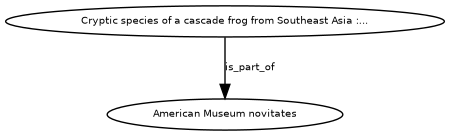 digraph G {
size="3,3";
node [fontsize=7, fontname="Helvetica"];
edge [fontsize=7, fontname="Helvetica"];
node0 [label="American Museum novitates", width=0.27433100247,height=0.27433100247];
node1 [label="Cryptic species of a cascade frog from Southeast Asia :...", width=0.27433100247,height=0.27433100247];
node1 -> node0 [label="is_part_of"];
}

